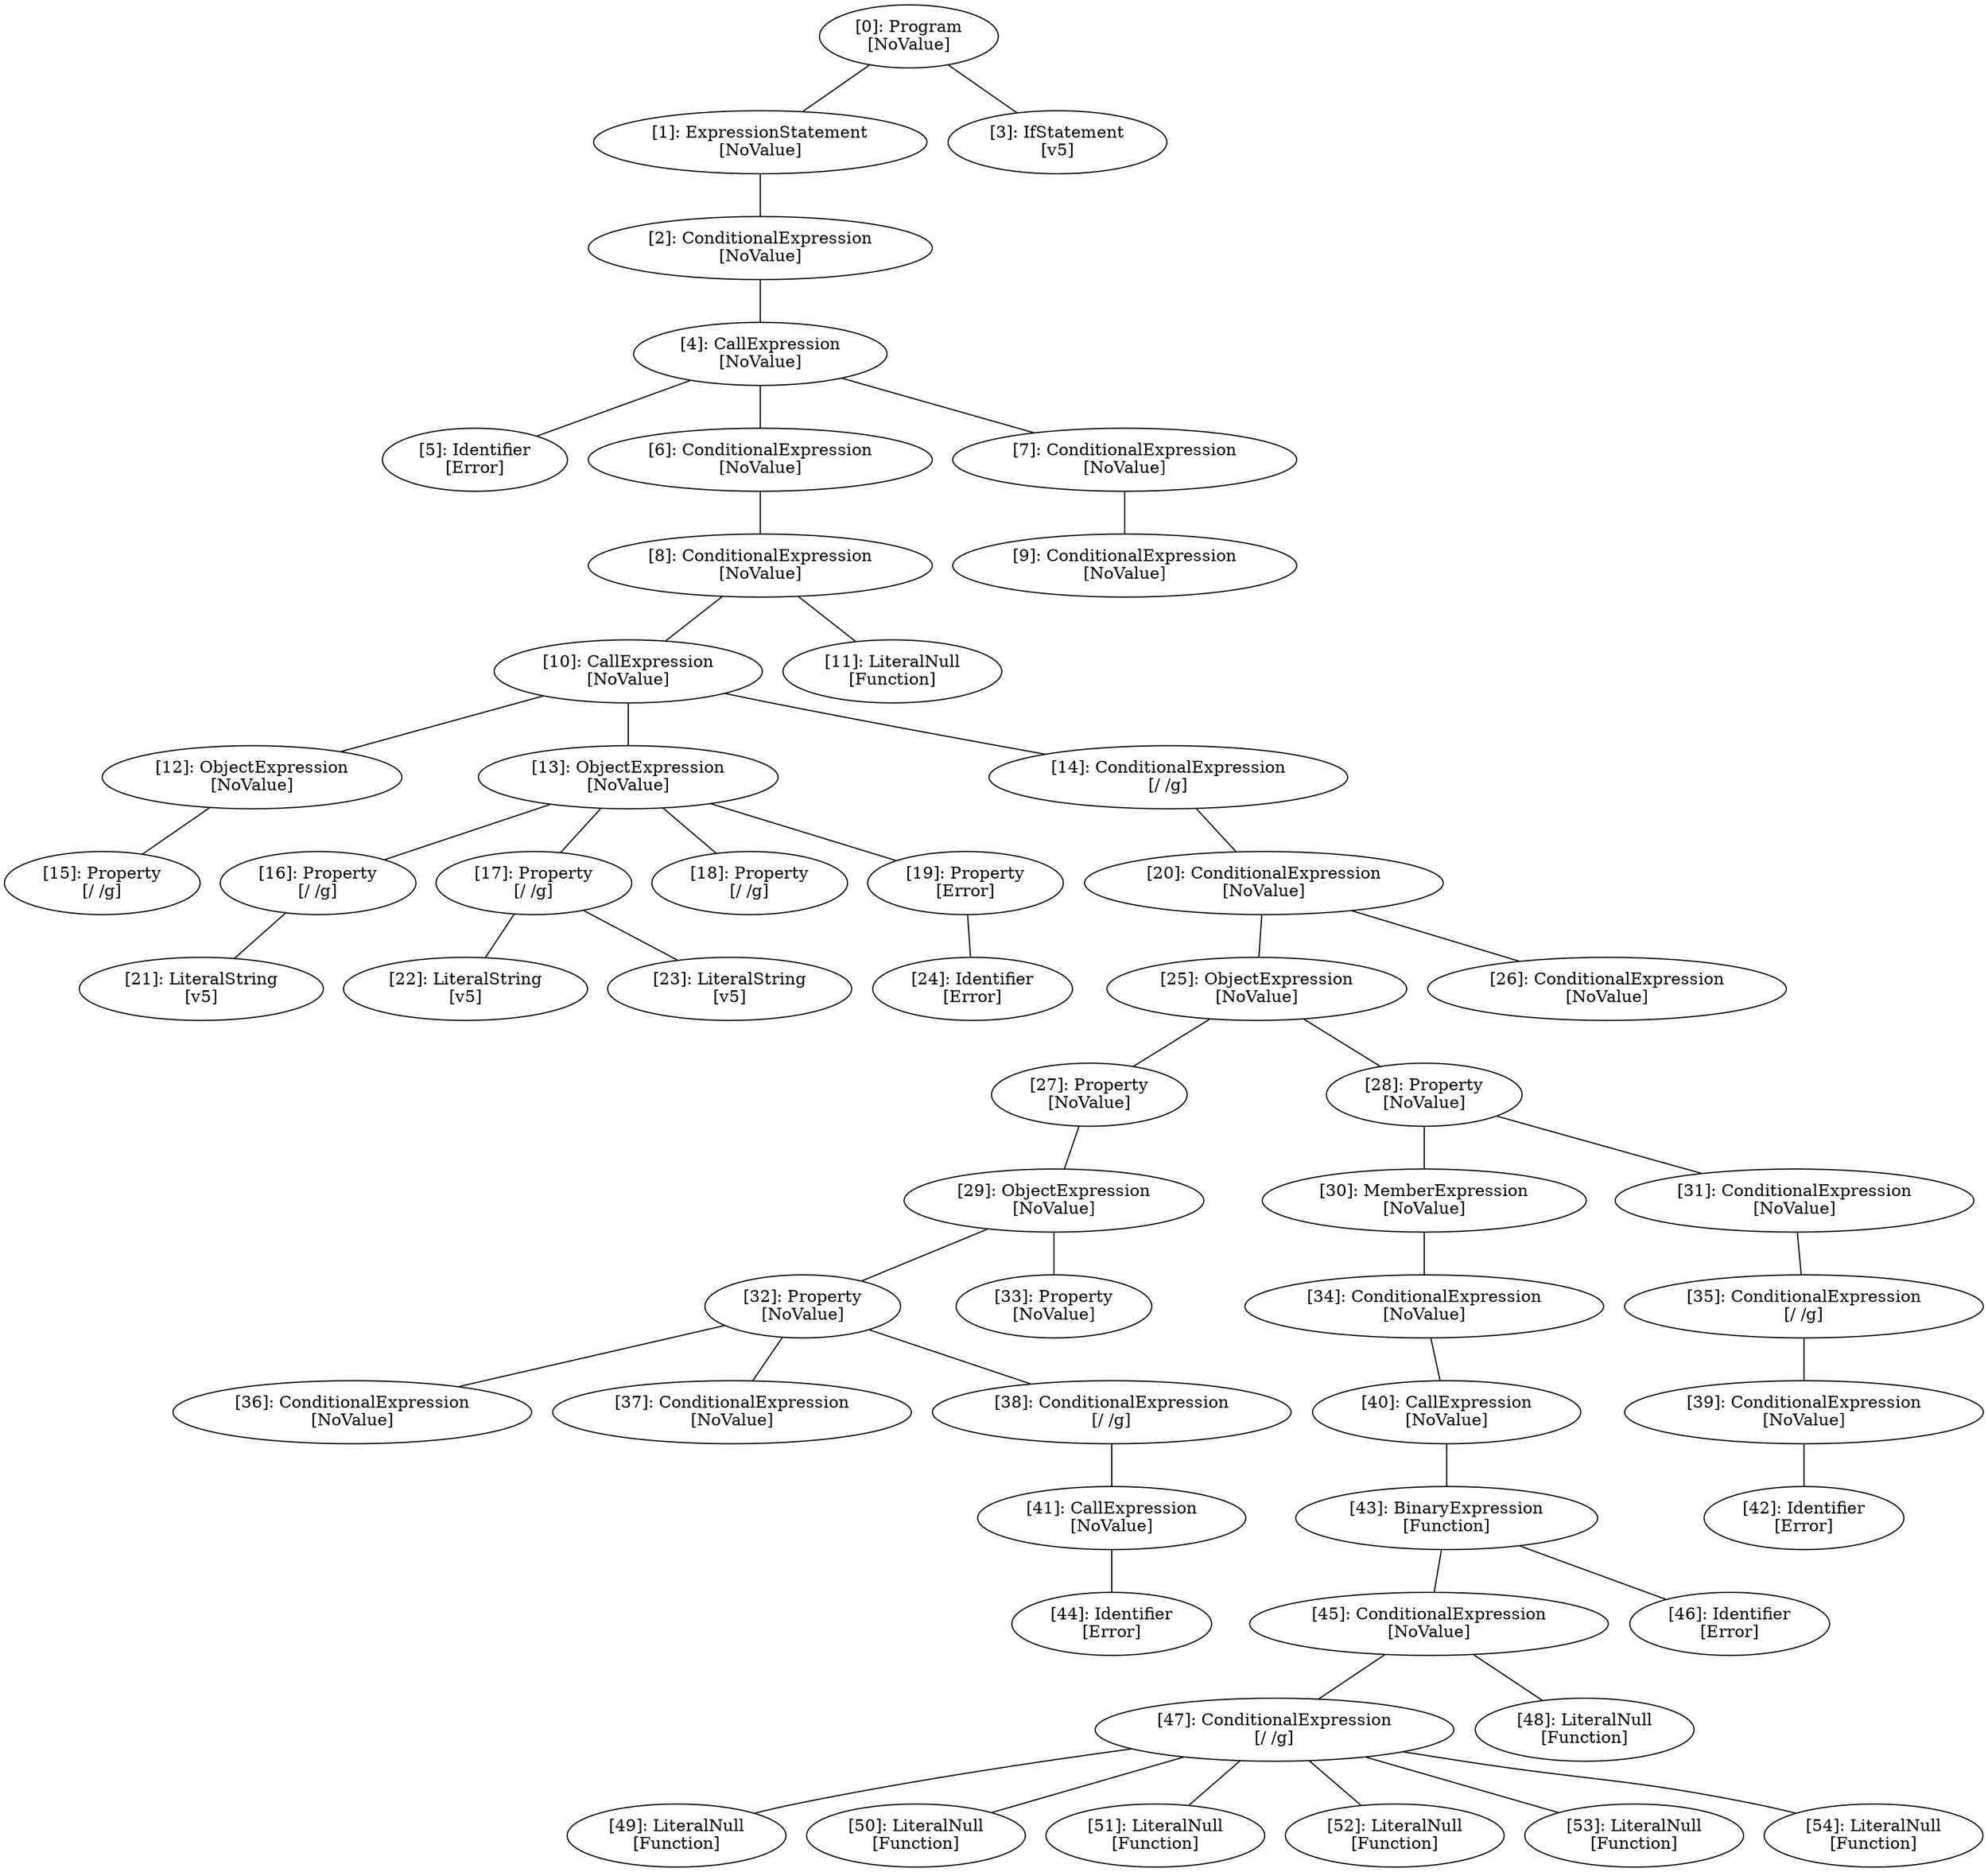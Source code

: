 // Result
graph {
	0 [label="[0]: Program
[NoValue]"]
	1 [label="[1]: ExpressionStatement
[NoValue]"]
	2 [label="[2]: ConditionalExpression
[NoValue]"]
	3 [label="[3]: IfStatement
[v5]"]
	4 [label="[4]: CallExpression
[NoValue]"]
	5 [label="[5]: Identifier
[Error]"]
	6 [label="[6]: ConditionalExpression
[NoValue]"]
	7 [label="[7]: ConditionalExpression
[NoValue]"]
	8 [label="[8]: ConditionalExpression
[NoValue]"]
	9 [label="[9]: ConditionalExpression
[NoValue]"]
	10 [label="[10]: CallExpression
[NoValue]"]
	11 [label="[11]: LiteralNull
[Function]"]
	12 [label="[12]: ObjectExpression
[NoValue]"]
	13 [label="[13]: ObjectExpression
[NoValue]"]
	14 [label="[14]: ConditionalExpression
[/ /g]"]
	15 [label="[15]: Property
[/ /g]"]
	16 [label="[16]: Property
[/ /g]"]
	17 [label="[17]: Property
[/ /g]"]
	18 [label="[18]: Property
[/ /g]"]
	19 [label="[19]: Property
[Error]"]
	20 [label="[20]: ConditionalExpression
[NoValue]"]
	21 [label="[21]: LiteralString
[v5]"]
	22 [label="[22]: LiteralString
[v5]"]
	23 [label="[23]: LiteralString
[v5]"]
	24 [label="[24]: Identifier
[Error]"]
	25 [label="[25]: ObjectExpression
[NoValue]"]
	26 [label="[26]: ConditionalExpression
[NoValue]"]
	27 [label="[27]: Property
[NoValue]"]
	28 [label="[28]: Property
[NoValue]"]
	29 [label="[29]: ObjectExpression
[NoValue]"]
	30 [label="[30]: MemberExpression
[NoValue]"]
	31 [label="[31]: ConditionalExpression
[NoValue]"]
	32 [label="[32]: Property
[NoValue]"]
	33 [label="[33]: Property
[NoValue]"]
	34 [label="[34]: ConditionalExpression
[NoValue]"]
	35 [label="[35]: ConditionalExpression
[/ /g]"]
	36 [label="[36]: ConditionalExpression
[NoValue]"]
	37 [label="[37]: ConditionalExpression
[NoValue]"]
	38 [label="[38]: ConditionalExpression
[/ /g]"]
	39 [label="[39]: ConditionalExpression
[NoValue]"]
	40 [label="[40]: CallExpression
[NoValue]"]
	41 [label="[41]: CallExpression
[NoValue]"]
	42 [label="[42]: Identifier
[Error]"]
	43 [label="[43]: BinaryExpression
[Function]"]
	44 [label="[44]: Identifier
[Error]"]
	45 [label="[45]: ConditionalExpression
[NoValue]"]
	46 [label="[46]: Identifier
[Error]"]
	47 [label="[47]: ConditionalExpression
[/ /g]"]
	48 [label="[48]: LiteralNull
[Function]"]
	49 [label="[49]: LiteralNull
[Function]"]
	50 [label="[50]: LiteralNull
[Function]"]
	51 [label="[51]: LiteralNull
[Function]"]
	52 [label="[52]: LiteralNull
[Function]"]
	53 [label="[53]: LiteralNull
[Function]"]
	54 [label="[54]: LiteralNull
[Function]"]
	0 -- 1
	0 -- 3
	1 -- 2
	2 -- 4
	4 -- 5
	4 -- 6
	4 -- 7
	6 -- 8
	7 -- 9
	8 -- 10
	8 -- 11
	10 -- 12
	10 -- 13
	10 -- 14
	12 -- 15
	13 -- 16
	13 -- 17
	13 -- 18
	13 -- 19
	14 -- 20
	16 -- 21
	17 -- 22
	17 -- 23
	19 -- 24
	20 -- 25
	20 -- 26
	25 -- 27
	25 -- 28
	27 -- 29
	28 -- 30
	28 -- 31
	29 -- 32
	29 -- 33
	30 -- 34
	31 -- 35
	32 -- 36
	32 -- 37
	32 -- 38
	34 -- 40
	35 -- 39
	38 -- 41
	39 -- 42
	40 -- 43
	41 -- 44
	43 -- 45
	43 -- 46
	45 -- 47
	45 -- 48
	47 -- 49
	47 -- 50
	47 -- 51
	47 -- 52
	47 -- 53
	47 -- 54
}
